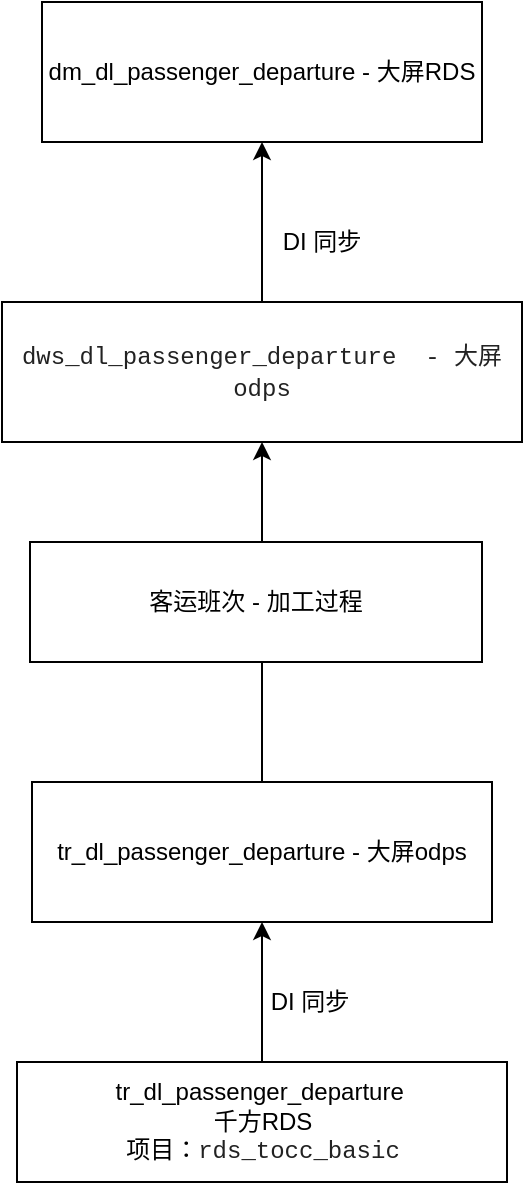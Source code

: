 <mxfile version="13.8.1" type="github">
  <diagram id="C5RBs43oDa-KdzZeNtuy" name="Page-1">
    <mxGraphModel dx="1662" dy="794" grid="1" gridSize="10" guides="1" tooltips="1" connect="1" arrows="1" fold="1" page="1" pageScale="1" pageWidth="827" pageHeight="1169" math="0" shadow="0">
      <root>
        <mxCell id="WIyWlLk6GJQsqaUBKTNV-0" />
        <mxCell id="WIyWlLk6GJQsqaUBKTNV-1" parent="WIyWlLk6GJQsqaUBKTNV-0" />
        <mxCell id="UZsNs4SKX0UYaOykCDHB-0" value="dm_dl_passenger_departure - 大屏RDS" style="rounded=0;whiteSpace=wrap;html=1;" vertex="1" parent="WIyWlLk6GJQsqaUBKTNV-1">
          <mxGeometry x="250" y="140" width="220" height="70" as="geometry" />
        </mxCell>
        <mxCell id="UZsNs4SKX0UYaOykCDHB-2" style="edgeStyle=orthogonalEdgeStyle;rounded=0;orthogonalLoop=1;jettySize=auto;html=1;entryX=0.5;entryY=1;entryDx=0;entryDy=0;" edge="1" parent="WIyWlLk6GJQsqaUBKTNV-1" source="UZsNs4SKX0UYaOykCDHB-1" target="UZsNs4SKX0UYaOykCDHB-0">
          <mxGeometry relative="1" as="geometry" />
        </mxCell>
        <mxCell id="UZsNs4SKX0UYaOykCDHB-1" value="&lt;span style=&quot;color: rgb(34 , 34 , 34) ; font-family: &amp;#34;consolas&amp;#34; , &amp;#34;lucida console&amp;#34; , &amp;#34;courier new&amp;#34; , monospace ; text-align: left&quot;&gt;dws_dl_passenger_departure&amp;nbsp; - 大屏odps&lt;/span&gt;" style="rounded=0;whiteSpace=wrap;html=1;" vertex="1" parent="WIyWlLk6GJQsqaUBKTNV-1">
          <mxGeometry x="230" y="290" width="260" height="70" as="geometry" />
        </mxCell>
        <mxCell id="UZsNs4SKX0UYaOykCDHB-3" value="DI 同步" style="text;html=1;strokeColor=none;fillColor=none;align=center;verticalAlign=middle;whiteSpace=wrap;rounded=0;" vertex="1" parent="WIyWlLk6GJQsqaUBKTNV-1">
          <mxGeometry x="360" y="250" width="60" height="20" as="geometry" />
        </mxCell>
        <mxCell id="UZsNs4SKX0UYaOykCDHB-7" style="edgeStyle=orthogonalEdgeStyle;rounded=0;orthogonalLoop=1;jettySize=auto;html=1;entryX=0.5;entryY=1;entryDx=0;entryDy=0;" edge="1" parent="WIyWlLk6GJQsqaUBKTNV-1" source="UZsNs4SKX0UYaOykCDHB-5" target="UZsNs4SKX0UYaOykCDHB-1">
          <mxGeometry relative="1" as="geometry" />
        </mxCell>
        <mxCell id="UZsNs4SKX0UYaOykCDHB-5" value="tr_dl_passenger_departure - 大屏odps" style="rounded=0;whiteSpace=wrap;html=1;" vertex="1" parent="WIyWlLk6GJQsqaUBKTNV-1">
          <mxGeometry x="245" y="530" width="230" height="70" as="geometry" />
        </mxCell>
        <mxCell id="UZsNs4SKX0UYaOykCDHB-8" style="edgeStyle=orthogonalEdgeStyle;rounded=0;orthogonalLoop=1;jettySize=auto;html=1;entryX=0.5;entryY=1;entryDx=0;entryDy=0;" edge="1" parent="WIyWlLk6GJQsqaUBKTNV-1" source="UZsNs4SKX0UYaOykCDHB-6" target="UZsNs4SKX0UYaOykCDHB-5">
          <mxGeometry relative="1" as="geometry" />
        </mxCell>
        <mxCell id="UZsNs4SKX0UYaOykCDHB-6" value="tr_dl_passenger_departure&amp;nbsp;&lt;br&gt;千方RDS&lt;br&gt;项目：&lt;span style=&quot;color: rgb(34 , 34 , 34) ; font-family: &amp;#34;consolas&amp;#34; , &amp;#34;lucida console&amp;#34; , &amp;#34;courier new&amp;#34; , monospace ; text-align: left&quot;&gt;rds_tocc_basic&lt;/span&gt;" style="rounded=0;whiteSpace=wrap;html=1;" vertex="1" parent="WIyWlLk6GJQsqaUBKTNV-1">
          <mxGeometry x="237.5" y="670" width="245" height="60" as="geometry" />
        </mxCell>
        <mxCell id="UZsNs4SKX0UYaOykCDHB-9" value="DI 同步" style="text;html=1;strokeColor=none;fillColor=none;align=center;verticalAlign=middle;whiteSpace=wrap;rounded=0;" vertex="1" parent="WIyWlLk6GJQsqaUBKTNV-1">
          <mxGeometry x="354" y="630" width="60" height="20" as="geometry" />
        </mxCell>
        <mxCell id="UZsNs4SKX0UYaOykCDHB-10" value="客运班次 - 加工过程" style="rounded=0;whiteSpace=wrap;html=1;" vertex="1" parent="WIyWlLk6GJQsqaUBKTNV-1">
          <mxGeometry x="244" y="410" width="226" height="60" as="geometry" />
        </mxCell>
      </root>
    </mxGraphModel>
  </diagram>
</mxfile>
